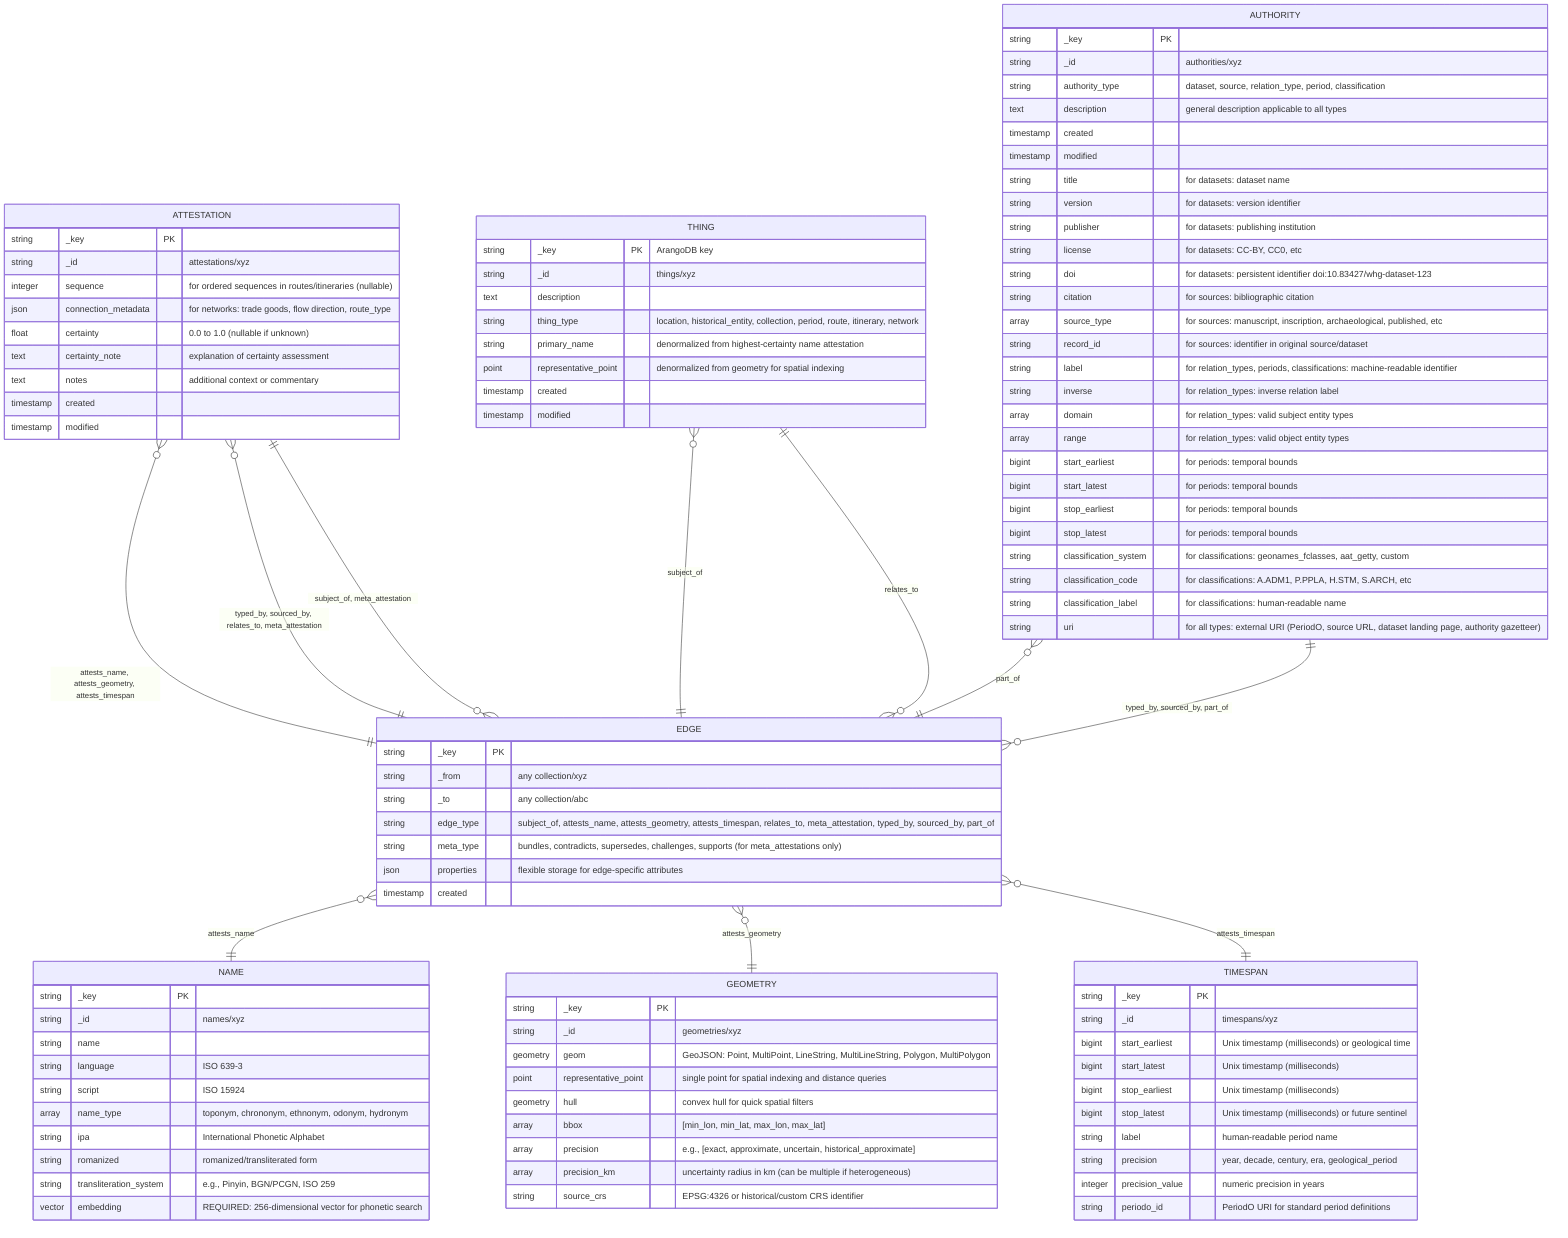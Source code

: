 erDiagram
%% Single edge collection connecting all entities
    ATTESTATION }o--|| EDGE : "attests_name, attests_geometry, attests_timespan"
    ATTESTATION }o--|| EDGE : "typed_by, sourced_by, relates_to, meta_attestation"
    EDGE }o--|| ATTESTATION : "subject_of, meta_attestation"
    THING }o--|| EDGE : "subject_of"
    THING ||--}o EDGE : "relates_to"
    AUTHORITY }o--|| EDGE : "part_of"
    AUTHORITY ||--}o EDGE : "typed_by, sourced_by, part_of"
    EDGE }o--|| NAME : "attests_name"
    EDGE }o--|| GEOMETRY : "attests_geometry"
    EDGE }o--|| TIMESPAN : "attests_timespan"


%% Single unified edge collection
    EDGE {
        string _key PK
        string _from "any collection/xyz"
        string _to "any collection/abc"
        string edge_type "subject_of, attests_name, attests_geometry, attests_timespan, relates_to, meta_attestation, typed_by, sourced_by, part_of"
        string meta_type "bundles, contradicts, supersedes, challenges, supports (for meta_attestations only)"
        json properties "flexible storage for edge-specific attributes"
        timestamp created
    }


%% Core entity collections (document collections - vertices/nodes)
    THING {
        string _key PK "ArangoDB key"
        string _id "things/xyz"
        text description
        string thing_type "location, historical_entity, collection, period, route, itinerary, network"
        string primary_name "denormalized from highest-certainty name attestation"
        point representative_point "denormalized from geometry for spatial indexing"
        timestamp created
        timestamp modified
    }
    NAME {
        string _key PK
        string _id "names/xyz"
        string name
        string language "ISO 639-3"
        string script "ISO 15924"
        array name_type "toponym, chrononym, ethnonym, odonym, hydronym"
        string ipa "International Phonetic Alphabet"
        string romanized "romanized/transliterated form"
        string transliteration_system "e.g., Pinyin, BGN/PCGN, ISO 259"
        vector embedding "REQUIRED: 256-dimensional vector for phonetic search"
    }
    TIMESPAN {
        string _key PK
        string _id "timespans/xyz"
        bigint start_earliest "Unix timestamp (milliseconds) or geological time"
        bigint start_latest "Unix timestamp (milliseconds)"
        bigint stop_earliest "Unix timestamp (milliseconds)"
        bigint stop_latest "Unix timestamp (milliseconds) or future sentinel"
        string label "human-readable period name"
        string precision "year, decade, century, era, geological_period"
        integer precision_value "numeric precision in years"
        string periodo_id "PeriodO URI for standard period definitions"
    }
    ATTESTATION {
        string _key PK
        string _id "attestations/xyz"
        integer sequence "for ordered sequences in routes/itineraries (nullable)"
        json connection_metadata "for networks: trade goods, flow direction, route_type"
        float certainty "0.0 to 1.0 (nullable if unknown)"
        text certainty_note "explanation of certainty assessment"
        text notes "additional context or commentary"
        timestamp created
        timestamp modified
    }
    GEOMETRY {
        string _key PK
        string _id "geometries/xyz"
        geometry geom "GeoJSON: Point, MultiPoint, LineString, MultiLineString, Polygon, MultiPolygon"
        point representative_point "single point for spatial indexing and distance queries"
        geometry hull "convex hull for quick spatial filters"
        array bbox "[min_lon, min_lat, max_lon, max_lat]"
        array precision "e.g., [exact, approximate, uncertain, historical_approximate]"
        array precision_km "uncertainty radius in km (can be multiple if heterogeneous)"
        string source_crs "EPSG:4326 or historical/custom CRS identifier"
    }
%% Authority collection (single table inheritance)
    AUTHORITY {
        string _key PK
        string _id "authorities/xyz"
        string authority_type "dataset, source, relation_type, period, classification"
        text description "general description applicable to all types"
        timestamp created
        timestamp modified
        %% Dataset fields
        string title "for datasets: dataset name"
        string version "for datasets: version identifier"
        string publisher "for datasets: publishing institution"
        string license "for datasets: CC-BY, CC0, etc"
        string doi "for datasets: persistent identifier doi:10.83427/whg-dataset-123"
        %% Source fields
        string citation "for sources: bibliographic citation"
        array source_type "for sources: manuscript, inscription, archaeological, published, etc"
        string record_id "for sources: identifier in original source/dataset"
        %% Relation type fields
        string label "for relation_types, periods, classifications: machine-readable identifier"
        string inverse "for relation_types: inverse relation label"
        array domain "for relation_types: valid subject entity types"
        array range "for relation_types: valid object entity types"
        %% Period fields (from PeriodO)
        bigint start_earliest "for periods: temporal bounds"
        bigint start_latest "for periods: temporal bounds"
        bigint stop_earliest "for periods: temporal bounds"
        bigint stop_latest "for periods: temporal bounds"
        %% Classification fields
        string classification_system "for classifications: geonames_fclasses, aat_getty, custom"
        string classification_code "for classifications: A.ADM1, P.PPLA, H.STM, S.ARCH, etc"
        string classification_label "for classifications: human-readable name"
        %% Common fields
        string uri "for all types: external URI (PeriodO, source URL, dataset landing page, authority gazetteer)"
    }